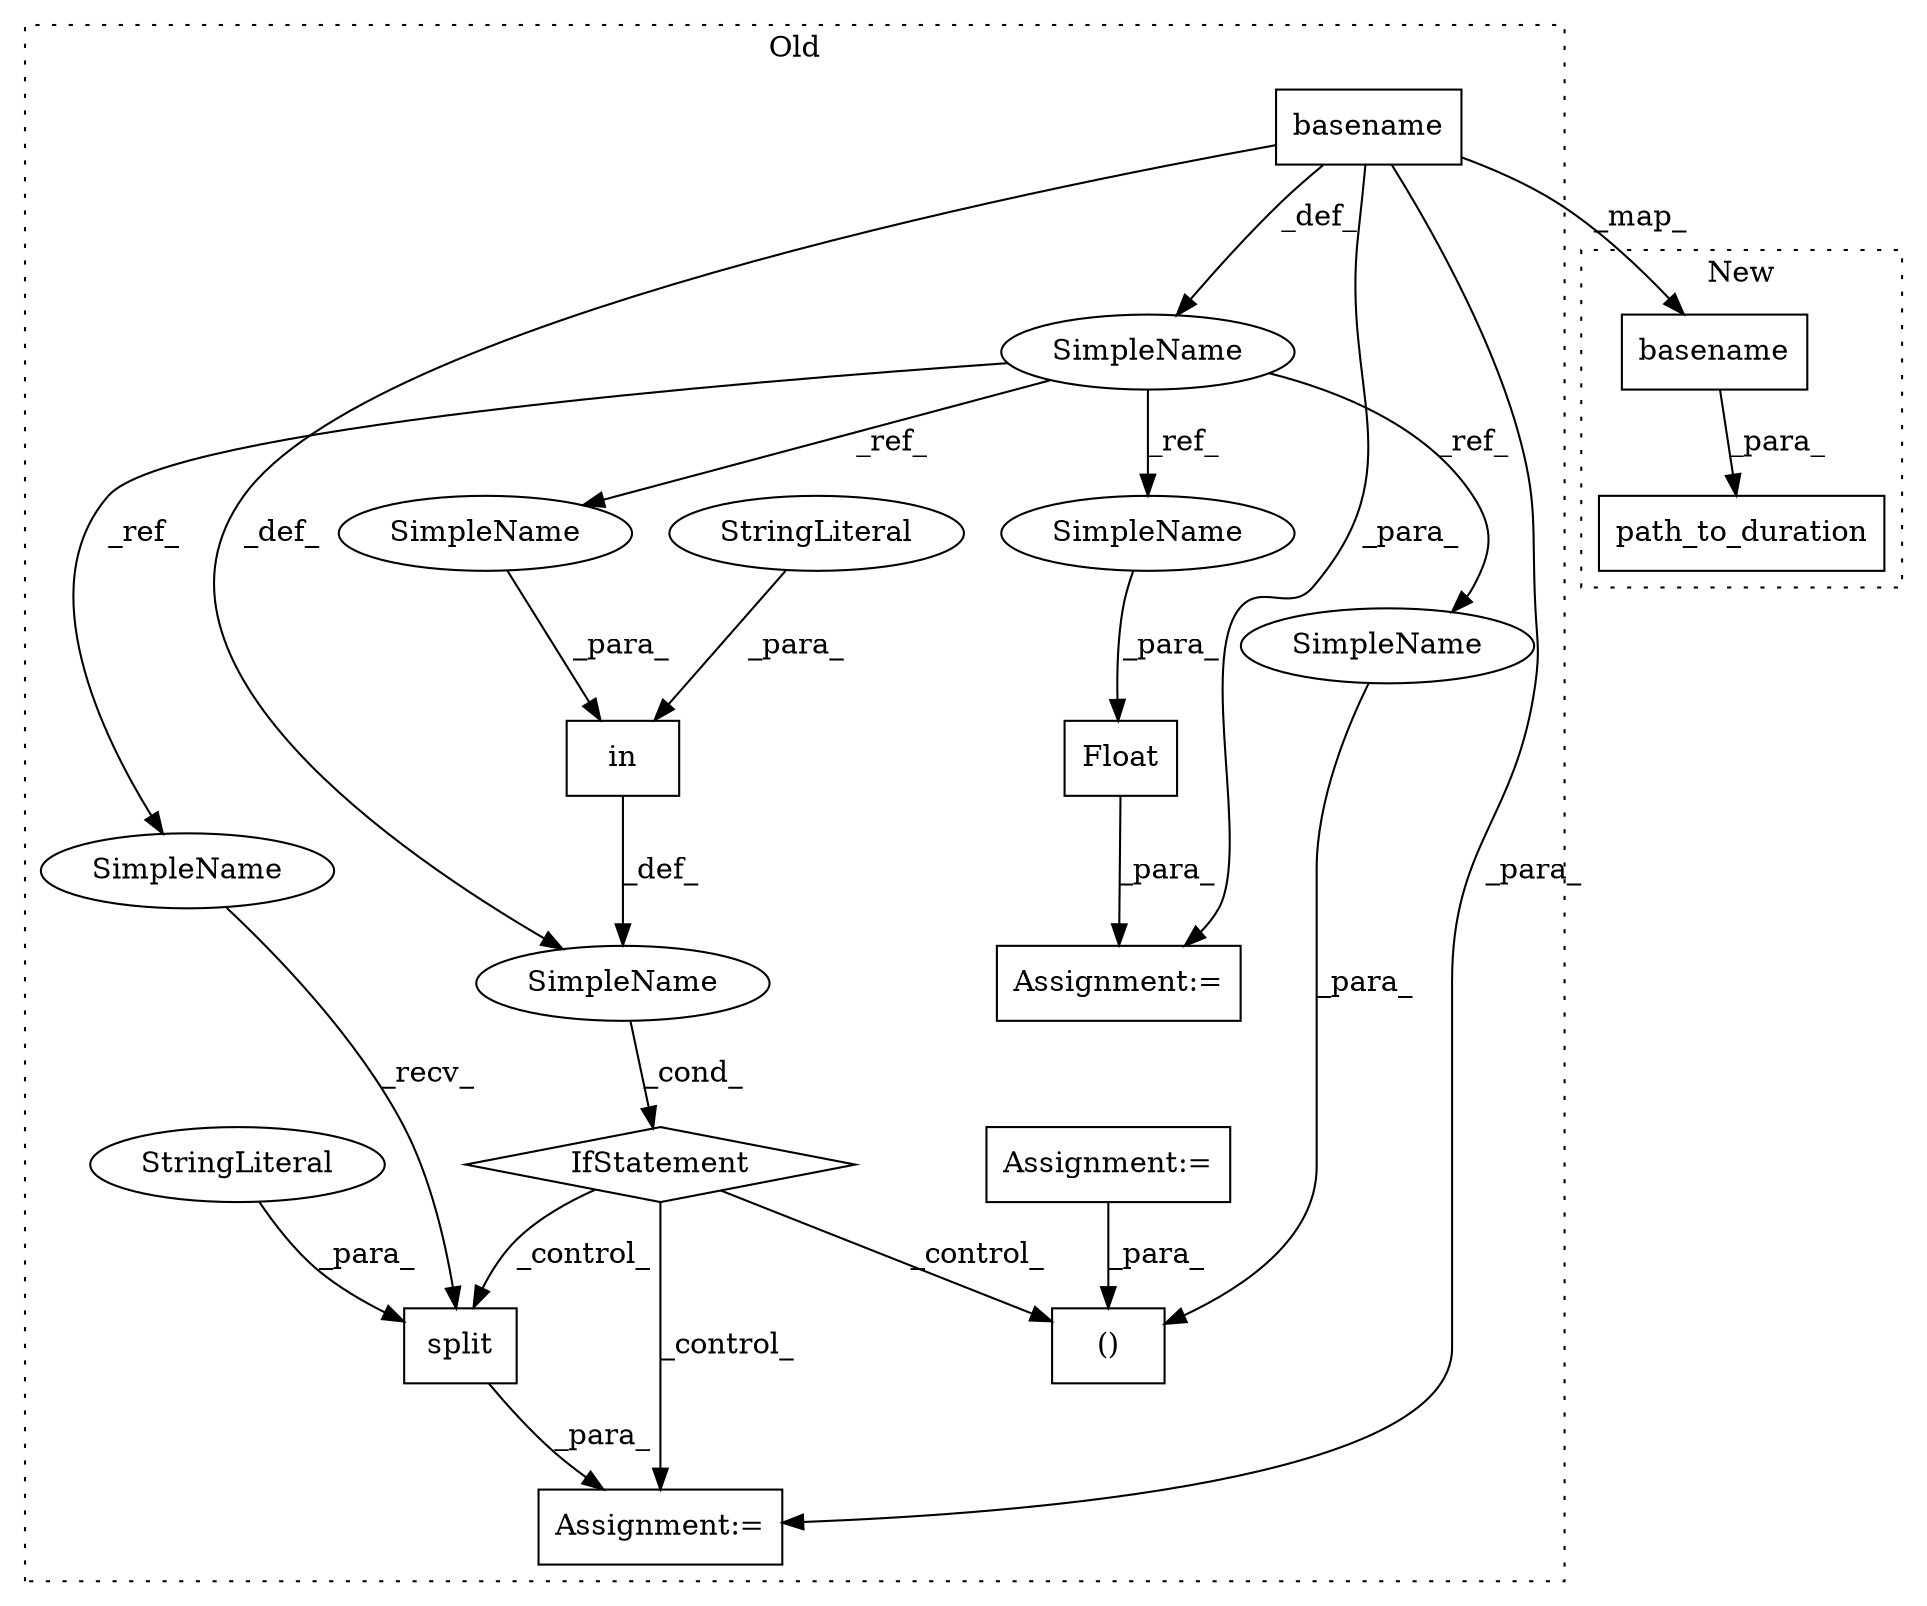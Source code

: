 digraph G {
subgraph cluster0 {
1 [label="Float" a="32" s="14429,14443" l="6,1" shape="box"];
4 [label="basename" a="32" s="14300,14318" l="9,1" shape="box"];
5 [label="()" a="106" s="14365" l="22" shape="box"];
6 [label="split" a="32" s="14398,14407" l="6,1" shape="box"];
7 [label="in" a="105" s="14333" l="15" shape="box"];
8 [label="IfStatement" a="25" s="14325,14348" l="8,2" shape="diamond"];
9 [label="SimpleName" a="42" s="14283" l="8" shape="ellipse"];
10 [label="SimpleName" a="42" s="" l="" shape="ellipse"];
11 [label="Assignment:=" a="7" s="14387" l="2" shape="box"];
12 [label="Assignment:=" a="7" s="14428" l="1" shape="box"];
13 [label="Assignment:=" a="7" s="13842" l="1" shape="box"];
14 [label="StringLiteral" a="45" s="14333" l="3" shape="ellipse"];
15 [label="StringLiteral" a="45" s="14404" l="3" shape="ellipse"];
16 [label="SimpleName" a="42" s="14340" l="8" shape="ellipse"];
17 [label="SimpleName" a="42" s="14389" l="8" shape="ellipse"];
18 [label="SimpleName" a="42" s="14379" l="8" shape="ellipse"];
19 [label="SimpleName" a="42" s="14435" l="8" shape="ellipse"];
label = "Old";
style="dotted";
}
subgraph cluster1 {
2 [label="path_to_duration" a="32" s="23058,23102" l="17,1" shape="box"];
3 [label="basename" a="32" s="23083,23101" l="9,1" shape="box"];
label = "New";
style="dotted";
}
1 -> 12 [label="_para_"];
3 -> 2 [label="_para_"];
4 -> 12 [label="_para_"];
4 -> 10 [label="_def_"];
4 -> 3 [label="_map_"];
4 -> 11 [label="_para_"];
4 -> 9 [label="_def_"];
6 -> 11 [label="_para_"];
7 -> 10 [label="_def_"];
8 -> 11 [label="_control_"];
8 -> 5 [label="_control_"];
8 -> 6 [label="_control_"];
9 -> 17 [label="_ref_"];
9 -> 16 [label="_ref_"];
9 -> 19 [label="_ref_"];
9 -> 18 [label="_ref_"];
10 -> 8 [label="_cond_"];
13 -> 5 [label="_para_"];
14 -> 7 [label="_para_"];
15 -> 6 [label="_para_"];
16 -> 7 [label="_para_"];
17 -> 6 [label="_recv_"];
18 -> 5 [label="_para_"];
19 -> 1 [label="_para_"];
}